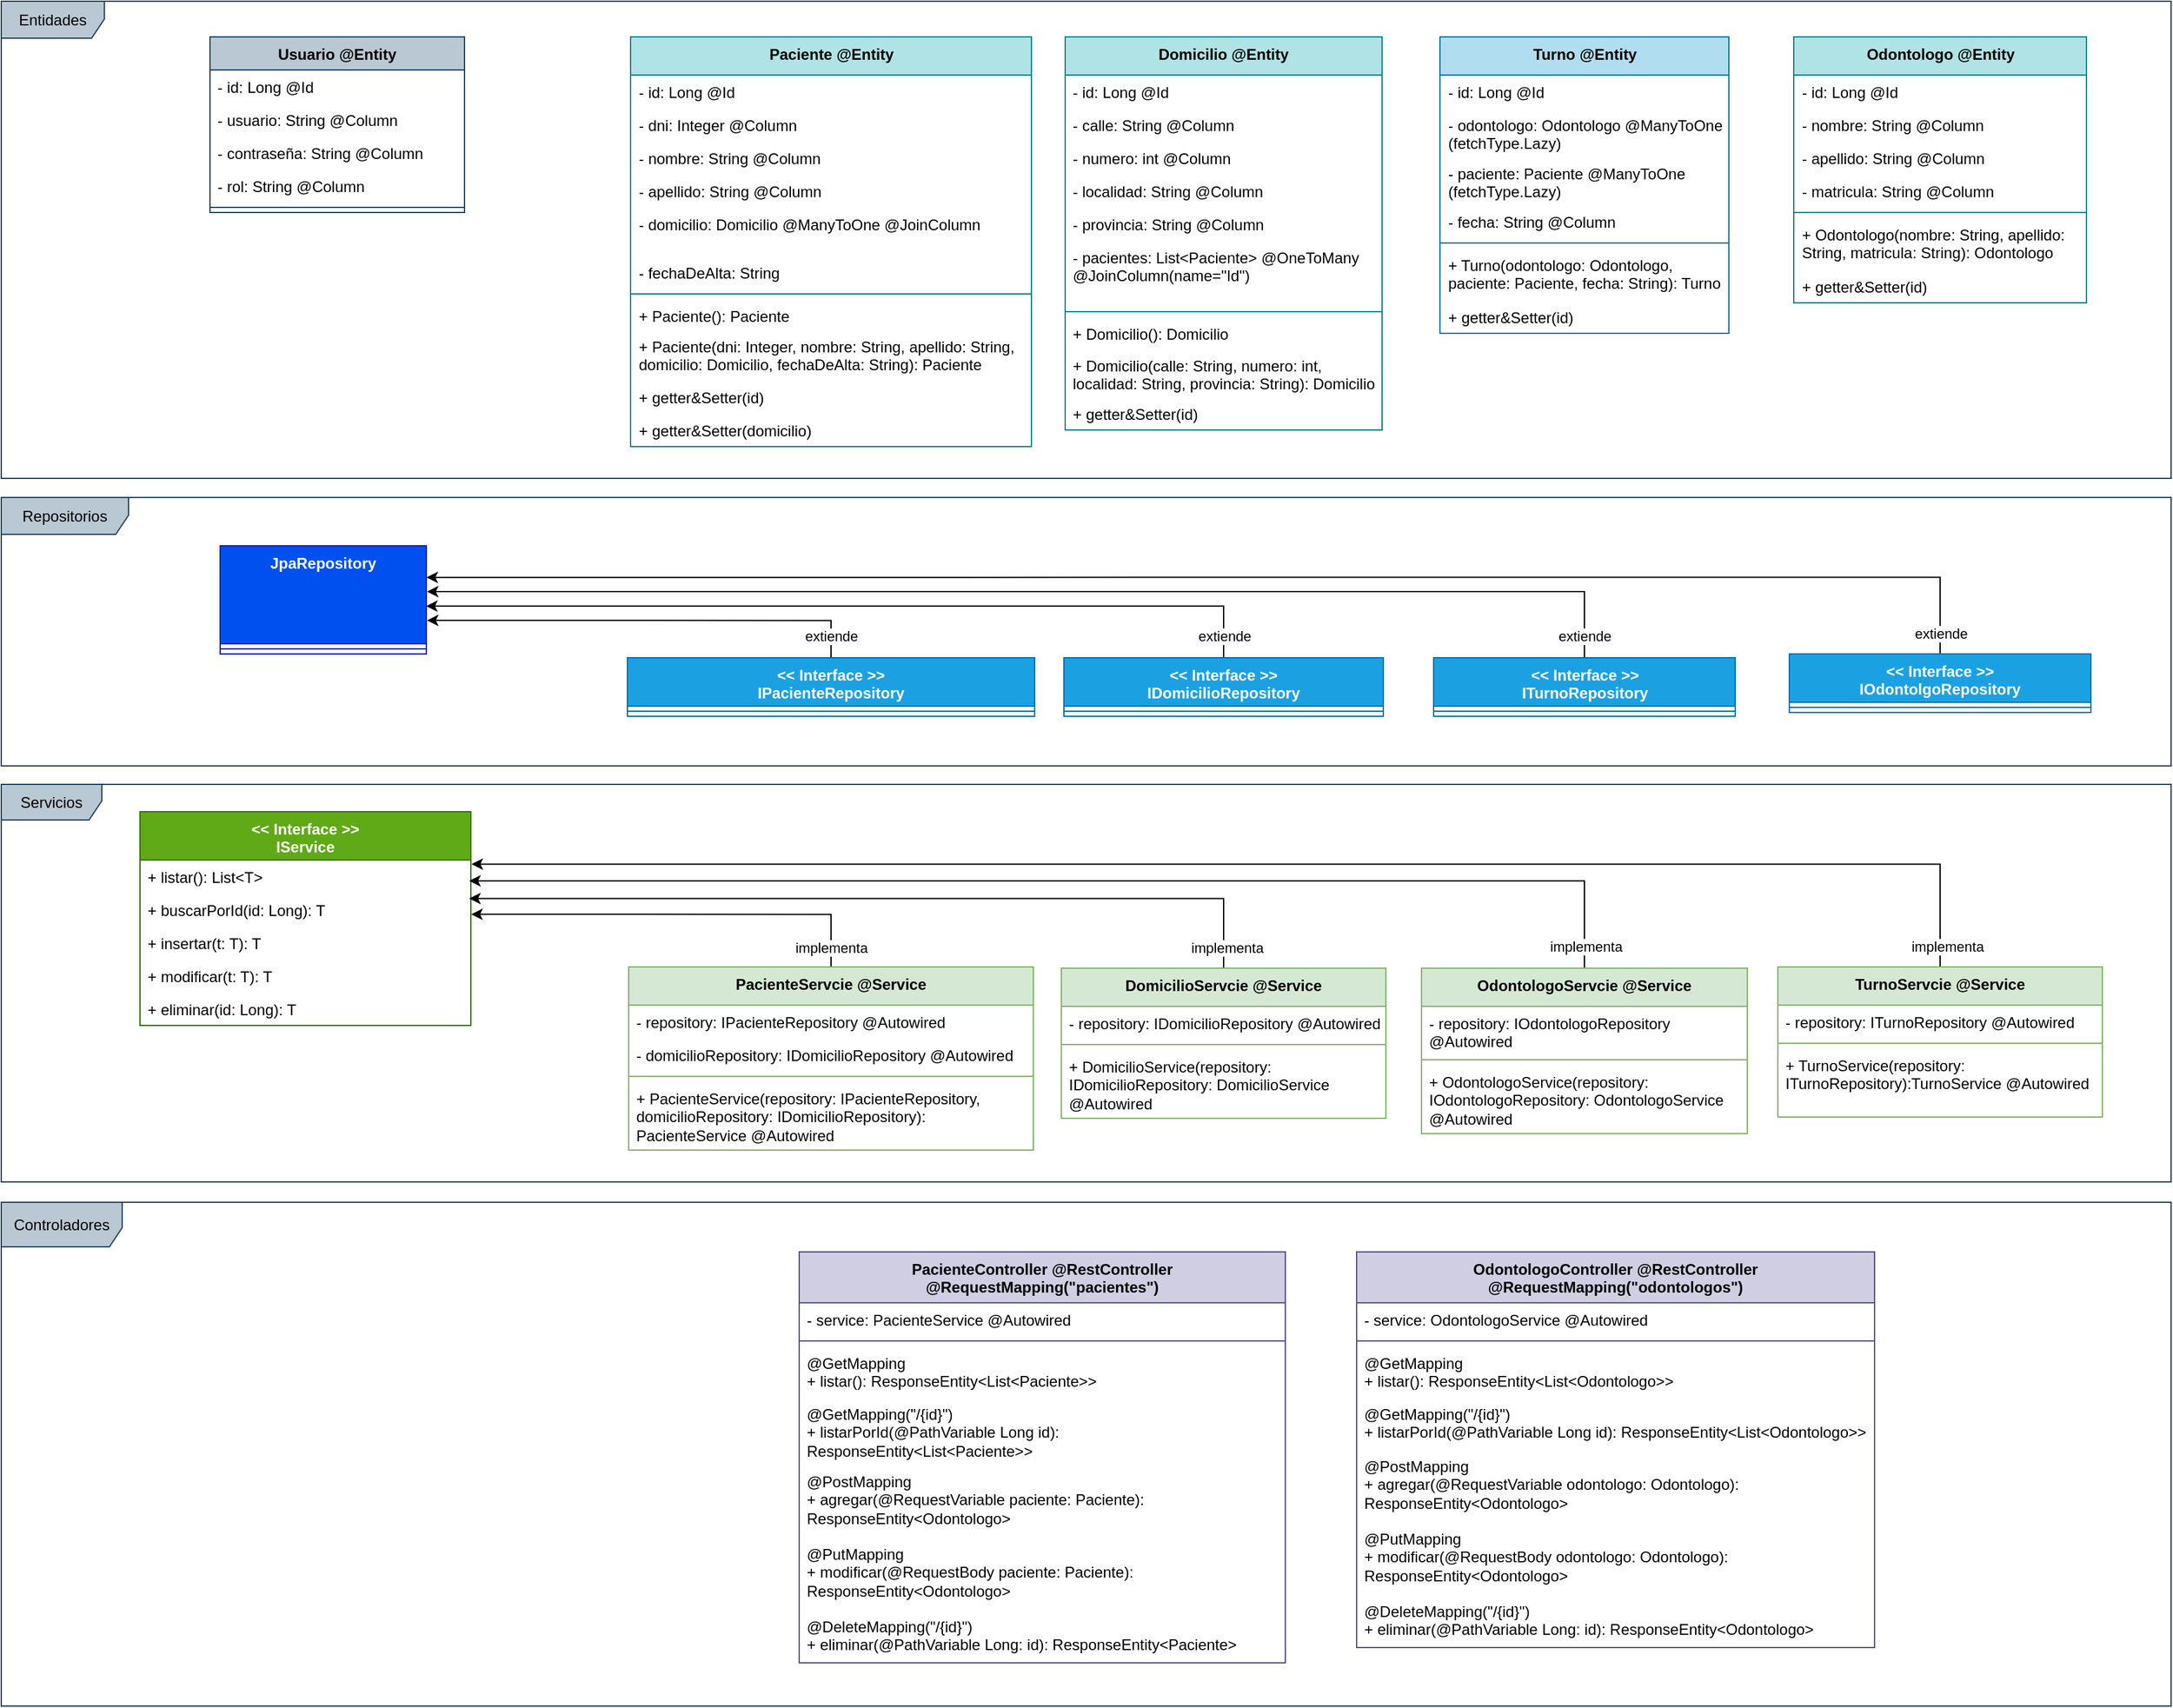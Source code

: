 <mxfile version="21.3.7" type="device">
  <diagram name="Página-1" id="bDcTYF9Y5ZELjaCLBgVf">
    <mxGraphModel dx="2278" dy="1410" grid="0" gridSize="10" guides="1" tooltips="1" connect="1" arrows="1" fold="1" page="0" pageScale="1" pageWidth="827" pageHeight="1169" background="none" math="0" shadow="0">
      <root>
        <mxCell id="0" />
        <mxCell id="1" parent="0" />
        <mxCell id="LYaz_Usm5RcHEhtAtL6u-6" value="&lt;b style=&quot;border-color: var(--border-color);&quot;&gt;Paciente @Entity&lt;/b&gt;" style="swimlane;fontStyle=1;align=center;verticalAlign=top;childLayout=stackLayout;horizontal=1;startSize=30;horizontalStack=0;resizeParent=1;resizeParentMax=0;resizeLast=0;collapsible=1;marginBottom=0;whiteSpace=wrap;html=1;fillColor=#b0e3e6;strokeColor=#0e8088;" parent="1" vertex="1">
          <mxGeometry x="663.5" y="381" width="315" height="322" as="geometry" />
        </mxCell>
        <mxCell id="S2hSlvMBgsqk8r7ugkta-2" value="- id: Long @Id" style="text;strokeColor=none;fillColor=none;align=left;verticalAlign=top;spacingLeft=4;spacingRight=4;overflow=hidden;rotatable=0;points=[[0,0.5],[1,0.5]];portConstraint=eastwest;whiteSpace=wrap;html=1;" parent="LYaz_Usm5RcHEhtAtL6u-6" vertex="1">
          <mxGeometry y="30" width="315" height="26" as="geometry" />
        </mxCell>
        <mxCell id="LYaz_Usm5RcHEhtAtL6u-75" value="- dni: Integer @Column" style="text;strokeColor=none;fillColor=none;align=left;verticalAlign=top;spacingLeft=4;spacingRight=4;overflow=hidden;rotatable=0;points=[[0,0.5],[1,0.5]];portConstraint=eastwest;whiteSpace=wrap;html=1;" parent="LYaz_Usm5RcHEhtAtL6u-6" vertex="1">
          <mxGeometry y="56" width="315" height="26" as="geometry" />
        </mxCell>
        <mxCell id="LYaz_Usm5RcHEhtAtL6u-74" value="- nombre: String @Column" style="text;strokeColor=none;fillColor=none;align=left;verticalAlign=top;spacingLeft=4;spacingRight=4;overflow=hidden;rotatable=0;points=[[0,0.5],[1,0.5]];portConstraint=eastwest;whiteSpace=wrap;html=1;" parent="LYaz_Usm5RcHEhtAtL6u-6" vertex="1">
          <mxGeometry y="82" width="315" height="26" as="geometry" />
        </mxCell>
        <mxCell id="TBIEZvlCSY4EoV0GeoHT-21" value="- apellido: String @Column" style="text;strokeColor=none;fillColor=none;align=left;verticalAlign=top;spacingLeft=4;spacingRight=4;overflow=hidden;rotatable=0;points=[[0,0.5],[1,0.5]];portConstraint=eastwest;whiteSpace=wrap;html=1;" vertex="1" parent="LYaz_Usm5RcHEhtAtL6u-6">
          <mxGeometry y="108" width="315" height="26" as="geometry" />
        </mxCell>
        <mxCell id="LYaz_Usm5RcHEhtAtL6u-76" value="- domicilio: Domicilio @ManyToOne @JoinColumn" style="text;strokeColor=none;fillColor=none;align=left;verticalAlign=top;spacingLeft=4;spacingRight=4;overflow=hidden;rotatable=0;points=[[0,0.5],[1,0.5]];portConstraint=eastwest;whiteSpace=wrap;html=1;" parent="LYaz_Usm5RcHEhtAtL6u-6" vertex="1">
          <mxGeometry y="134" width="315" height="38" as="geometry" />
        </mxCell>
        <mxCell id="gfq5tOouVtAQ2ZMTBXaU-70" value="- fechaDeAlta: String" style="text;strokeColor=none;fillColor=none;align=left;verticalAlign=top;spacingLeft=4;spacingRight=4;overflow=hidden;rotatable=0;points=[[0,0.5],[1,0.5]];portConstraint=eastwest;whiteSpace=wrap;html=1;" parent="LYaz_Usm5RcHEhtAtL6u-6" vertex="1">
          <mxGeometry y="172" width="315" height="26" as="geometry" />
        </mxCell>
        <mxCell id="LYaz_Usm5RcHEhtAtL6u-8" value="" style="line;strokeWidth=1;fillColor=none;align=left;verticalAlign=middle;spacingTop=-1;spacingLeft=3;spacingRight=3;rotatable=0;labelPosition=right;points=[];portConstraint=eastwest;strokeColor=inherit;" parent="LYaz_Usm5RcHEhtAtL6u-6" vertex="1">
          <mxGeometry y="198" width="315" height="8" as="geometry" />
        </mxCell>
        <mxCell id="TBIEZvlCSY4EoV0GeoHT-23" value="+ Paciente(): Paciente" style="text;strokeColor=none;fillColor=none;align=left;verticalAlign=top;spacingLeft=4;spacingRight=4;overflow=hidden;rotatable=0;points=[[0,0.5],[1,0.5]];portConstraint=eastwest;whiteSpace=wrap;html=1;" vertex="1" parent="LYaz_Usm5RcHEhtAtL6u-6">
          <mxGeometry y="206" width="315" height="24" as="geometry" />
        </mxCell>
        <mxCell id="TBIEZvlCSY4EoV0GeoHT-22" value="+ Paciente(dni: Integer, nombre: String, apellido: String, domicilio: Domicilio, fechaDeAlta: String): Paciente" style="text;strokeColor=none;fillColor=none;align=left;verticalAlign=top;spacingLeft=4;spacingRight=4;overflow=hidden;rotatable=0;points=[[0,0.5],[1,0.5]];portConstraint=eastwest;whiteSpace=wrap;html=1;" vertex="1" parent="LYaz_Usm5RcHEhtAtL6u-6">
          <mxGeometry y="230" width="315" height="40" as="geometry" />
        </mxCell>
        <mxCell id="TBIEZvlCSY4EoV0GeoHT-24" value="+ getter&amp;amp;Setter(id)" style="text;strokeColor=none;fillColor=none;align=left;verticalAlign=top;spacingLeft=4;spacingRight=4;overflow=hidden;rotatable=0;points=[[0,0.5],[1,0.5]];portConstraint=eastwest;whiteSpace=wrap;html=1;" vertex="1" parent="LYaz_Usm5RcHEhtAtL6u-6">
          <mxGeometry y="270" width="315" height="26" as="geometry" />
        </mxCell>
        <mxCell id="TBIEZvlCSY4EoV0GeoHT-25" value="+ getter&amp;amp;Setter(domicilio)" style="text;strokeColor=none;fillColor=none;align=left;verticalAlign=top;spacingLeft=4;spacingRight=4;overflow=hidden;rotatable=0;points=[[0,0.5],[1,0.5]];portConstraint=eastwest;whiteSpace=wrap;html=1;" vertex="1" parent="LYaz_Usm5RcHEhtAtL6u-6">
          <mxGeometry y="296" width="315" height="26" as="geometry" />
        </mxCell>
        <mxCell id="hGI423oOinCAs15rvYJL-36" value="&lt;b style=&quot;border-color: var(--border-color);&quot;&gt;Odontologo @Entity&lt;/b&gt;" style="swimlane;fontStyle=1;align=center;verticalAlign=top;childLayout=stackLayout;horizontal=1;startSize=30;horizontalStack=0;resizeParent=1;resizeParentMax=0;resizeLast=0;collapsible=1;marginBottom=0;whiteSpace=wrap;html=1;fillColor=#b0e3e6;strokeColor=#0e8088;" parent="1" vertex="1">
          <mxGeometry x="1577.5" y="381" width="230" height="209" as="geometry" />
        </mxCell>
        <mxCell id="TBIEZvlCSY4EoV0GeoHT-14" value="- id: Long @Id" style="text;strokeColor=none;fillColor=none;align=left;verticalAlign=top;spacingLeft=4;spacingRight=4;overflow=hidden;rotatable=0;points=[[0,0.5],[1,0.5]];portConstraint=eastwest;whiteSpace=wrap;html=1;" vertex="1" parent="hGI423oOinCAs15rvYJL-36">
          <mxGeometry y="30" width="230" height="26" as="geometry" />
        </mxCell>
        <mxCell id="hGI423oOinCAs15rvYJL-40" value="- nombre: String @Column" style="text;strokeColor=none;fillColor=none;align=left;verticalAlign=top;spacingLeft=4;spacingRight=4;overflow=hidden;rotatable=0;points=[[0,0.5],[1,0.5]];portConstraint=eastwest;whiteSpace=wrap;html=1;" parent="hGI423oOinCAs15rvYJL-36" vertex="1">
          <mxGeometry y="56" width="230" height="26" as="geometry" />
        </mxCell>
        <mxCell id="TBIEZvlCSY4EoV0GeoHT-17" value="- apellido: String @Column" style="text;strokeColor=none;fillColor=none;align=left;verticalAlign=top;spacingLeft=4;spacingRight=4;overflow=hidden;rotatable=0;points=[[0,0.5],[1,0.5]];portConstraint=eastwest;whiteSpace=wrap;html=1;" vertex="1" parent="hGI423oOinCAs15rvYJL-36">
          <mxGeometry y="82" width="230" height="26" as="geometry" />
        </mxCell>
        <mxCell id="TBIEZvlCSY4EoV0GeoHT-18" value="- matricula: String @Column" style="text;strokeColor=none;fillColor=none;align=left;verticalAlign=top;spacingLeft=4;spacingRight=4;overflow=hidden;rotatable=0;points=[[0,0.5],[1,0.5]];portConstraint=eastwest;whiteSpace=wrap;html=1;" vertex="1" parent="hGI423oOinCAs15rvYJL-36">
          <mxGeometry y="108" width="230" height="26" as="geometry" />
        </mxCell>
        <mxCell id="hGI423oOinCAs15rvYJL-38" value="" style="line;strokeWidth=1;fillColor=none;align=left;verticalAlign=middle;spacingTop=-1;spacingLeft=3;spacingRight=3;rotatable=0;labelPosition=right;points=[];portConstraint=eastwest;strokeColor=inherit;" parent="hGI423oOinCAs15rvYJL-36" vertex="1">
          <mxGeometry y="134" width="230" height="8" as="geometry" />
        </mxCell>
        <mxCell id="TBIEZvlCSY4EoV0GeoHT-19" value="+ Odontologo(nombre: String, apellido: String, matricula: String): Odontologo" style="text;strokeColor=none;fillColor=none;align=left;verticalAlign=top;spacingLeft=4;spacingRight=4;overflow=hidden;rotatable=0;points=[[0,0.5],[1,0.5]];portConstraint=eastwest;whiteSpace=wrap;html=1;" vertex="1" parent="hGI423oOinCAs15rvYJL-36">
          <mxGeometry y="142" width="230" height="41" as="geometry" />
        </mxCell>
        <mxCell id="TBIEZvlCSY4EoV0GeoHT-20" value="+ getter&amp;amp;Setter(id)" style="text;strokeColor=none;fillColor=none;align=left;verticalAlign=top;spacingLeft=4;spacingRight=4;overflow=hidden;rotatable=0;points=[[0,0.5],[1,0.5]];portConstraint=eastwest;whiteSpace=wrap;html=1;" vertex="1" parent="hGI423oOinCAs15rvYJL-36">
          <mxGeometry y="183" width="230" height="26" as="geometry" />
        </mxCell>
        <mxCell id="gfq5tOouVtAQ2ZMTBXaU-3" value="Usuario&amp;nbsp;@Entity" style="swimlane;fontStyle=1;align=center;verticalAlign=top;childLayout=stackLayout;horizontal=1;startSize=26;horizontalStack=0;resizeParent=1;resizeParentMax=0;resizeLast=0;collapsible=1;marginBottom=0;whiteSpace=wrap;html=1;fillColor=#bac8d3;strokeColor=#23445d;" parent="1" vertex="1">
          <mxGeometry x="333" y="381" width="200" height="138" as="geometry" />
        </mxCell>
        <mxCell id="TBIEZvlCSY4EoV0GeoHT-3" value="- id: Long&amp;nbsp;@Id" style="text;strokeColor=none;fillColor=none;align=left;verticalAlign=top;spacingLeft=4;spacingRight=4;overflow=hidden;rotatable=0;points=[[0,0.5],[1,0.5]];portConstraint=eastwest;whiteSpace=wrap;html=1;" vertex="1" parent="gfq5tOouVtAQ2ZMTBXaU-3">
          <mxGeometry y="26" width="200" height="26" as="geometry" />
        </mxCell>
        <mxCell id="3cIUDjVzxYk2F231SJAm-1" value="- usuario: String @Column" style="text;strokeColor=none;fillColor=none;align=left;verticalAlign=top;spacingLeft=4;spacingRight=4;overflow=hidden;rotatable=0;points=[[0,0.5],[1,0.5]];portConstraint=eastwest;whiteSpace=wrap;html=1;" parent="gfq5tOouVtAQ2ZMTBXaU-3" vertex="1">
          <mxGeometry y="52" width="200" height="26" as="geometry" />
        </mxCell>
        <mxCell id="3cIUDjVzxYk2F231SJAm-2" value="- contraseña: String @Column" style="text;strokeColor=none;fillColor=none;align=left;verticalAlign=top;spacingLeft=4;spacingRight=4;overflow=hidden;rotatable=0;points=[[0,0.5],[1,0.5]];portConstraint=eastwest;whiteSpace=wrap;html=1;" parent="gfq5tOouVtAQ2ZMTBXaU-3" vertex="1">
          <mxGeometry y="78" width="200" height="26" as="geometry" />
        </mxCell>
        <mxCell id="TBIEZvlCSY4EoV0GeoHT-1" value="- rol: String @Column" style="text;strokeColor=none;fillColor=none;align=left;verticalAlign=top;spacingLeft=4;spacingRight=4;overflow=hidden;rotatable=0;points=[[0,0.5],[1,0.5]];portConstraint=eastwest;whiteSpace=wrap;html=1;" vertex="1" parent="gfq5tOouVtAQ2ZMTBXaU-3">
          <mxGeometry y="104" width="200" height="26" as="geometry" />
        </mxCell>
        <mxCell id="gfq5tOouVtAQ2ZMTBXaU-8" value="" style="line;strokeWidth=1;fillColor=none;align=left;verticalAlign=middle;spacingTop=-1;spacingLeft=3;spacingRight=3;rotatable=0;labelPosition=right;points=[];portConstraint=eastwest;strokeColor=inherit;" parent="gfq5tOouVtAQ2ZMTBXaU-3" vertex="1">
          <mxGeometry y="130" width="200" height="8" as="geometry" />
        </mxCell>
        <mxCell id="gfq5tOouVtAQ2ZMTBXaU-13" value="&lt;b style=&quot;border-color: var(--border-color);&quot;&gt;&amp;lt;&amp;lt; Interface &amp;gt;&amp;gt;&lt;br&gt;IService&lt;/b&gt;" style="swimlane;fontStyle=1;align=center;verticalAlign=top;childLayout=stackLayout;horizontal=1;startSize=38;horizontalStack=0;resizeParent=1;resizeParentMax=0;resizeLast=0;collapsible=1;marginBottom=0;whiteSpace=wrap;html=1;fillColor=#60a917;strokeColor=#2D7600;fontColor=#ffffff;" parent="1" vertex="1">
          <mxGeometry x="278" y="990" width="260" height="168" as="geometry" />
        </mxCell>
        <mxCell id="XJ6Dx2hKnv2_YBLEz1QC-1" value="+ listar(): List&amp;lt;T&amp;gt;" style="text;strokeColor=none;fillColor=none;align=left;verticalAlign=top;spacingLeft=4;spacingRight=4;overflow=hidden;rotatable=0;points=[[0,0.5],[1,0.5]];portConstraint=eastwest;whiteSpace=wrap;html=1;" parent="gfq5tOouVtAQ2ZMTBXaU-13" vertex="1">
          <mxGeometry y="38" width="260" height="26" as="geometry" />
        </mxCell>
        <mxCell id="TBIEZvlCSY4EoV0GeoHT-33" value="+ buscarPorId(id: Long): T" style="text;strokeColor=none;fillColor=none;align=left;verticalAlign=top;spacingLeft=4;spacingRight=4;overflow=hidden;rotatable=0;points=[[0,0.5],[1,0.5]];portConstraint=eastwest;whiteSpace=wrap;html=1;" vertex="1" parent="gfq5tOouVtAQ2ZMTBXaU-13">
          <mxGeometry y="64" width="260" height="26" as="geometry" />
        </mxCell>
        <mxCell id="TBIEZvlCSY4EoV0GeoHT-34" value="+ insertar(t: T): T" style="text;strokeColor=none;fillColor=none;align=left;verticalAlign=top;spacingLeft=4;spacingRight=4;overflow=hidden;rotatable=0;points=[[0,0.5],[1,0.5]];portConstraint=eastwest;whiteSpace=wrap;html=1;" vertex="1" parent="gfq5tOouVtAQ2ZMTBXaU-13">
          <mxGeometry y="90" width="260" height="26" as="geometry" />
        </mxCell>
        <mxCell id="TBIEZvlCSY4EoV0GeoHT-35" value="+ modificar(t: T): T" style="text;strokeColor=none;fillColor=none;align=left;verticalAlign=top;spacingLeft=4;spacingRight=4;overflow=hidden;rotatable=0;points=[[0,0.5],[1,0.5]];portConstraint=eastwest;whiteSpace=wrap;html=1;" vertex="1" parent="gfq5tOouVtAQ2ZMTBXaU-13">
          <mxGeometry y="116" width="260" height="26" as="geometry" />
        </mxCell>
        <mxCell id="TBIEZvlCSY4EoV0GeoHT-36" value="+ eliminar(id: Long): T" style="text;strokeColor=none;fillColor=none;align=left;verticalAlign=top;spacingLeft=4;spacingRight=4;overflow=hidden;rotatable=0;points=[[0,0.5],[1,0.5]];portConstraint=eastwest;whiteSpace=wrap;html=1;" vertex="1" parent="gfq5tOouVtAQ2ZMTBXaU-13">
          <mxGeometry y="142" width="260" height="26" as="geometry" />
        </mxCell>
        <mxCell id="TBIEZvlCSY4EoV0GeoHT-39" style="edgeStyle=orthogonalEdgeStyle;rounded=0;orthogonalLoop=1;jettySize=auto;html=1;exitX=0.5;exitY=0;exitDx=0;exitDy=0;entryX=0.995;entryY=0.162;entryDx=0;entryDy=0;entryPerimeter=0;" edge="1" parent="1" source="gfq5tOouVtAQ2ZMTBXaU-22" target="TBIEZvlCSY4EoV0GeoHT-33">
          <mxGeometry relative="1" as="geometry" />
        </mxCell>
        <mxCell id="TBIEZvlCSY4EoV0GeoHT-108" value="implementa" style="edgeLabel;html=1;align=center;verticalAlign=middle;resizable=0;points=[];" vertex="1" connectable="0" parent="TBIEZvlCSY4EoV0GeoHT-39">
          <mxGeometry x="-0.944" relative="1" as="geometry">
            <mxPoint x="2" y="2" as="offset" />
          </mxGeometry>
        </mxCell>
        <mxCell id="gfq5tOouVtAQ2ZMTBXaU-22" value="&lt;b style=&quot;border-color: var(--border-color);&quot;&gt;DomicilioServcie @Service&lt;/b&gt;" style="swimlane;fontStyle=1;align=center;verticalAlign=top;childLayout=stackLayout;horizontal=1;startSize=30;horizontalStack=0;resizeParent=1;resizeParentMax=0;resizeLast=0;collapsible=1;marginBottom=0;whiteSpace=wrap;html=1;fillColor=#d5e8d4;strokeColor=#82b366;" parent="1" vertex="1">
          <mxGeometry x="1002" y="1113" width="255" height="118" as="geometry" />
        </mxCell>
        <mxCell id="TBIEZvlCSY4EoV0GeoHT-40" value="- repository: IDomicilioRepository @Autowired" style="text;strokeColor=none;fillColor=none;align=left;verticalAlign=top;spacingLeft=4;spacingRight=4;overflow=hidden;rotatable=0;points=[[0,0.5],[1,0.5]];portConstraint=eastwest;whiteSpace=wrap;html=1;" vertex="1" parent="gfq5tOouVtAQ2ZMTBXaU-22">
          <mxGeometry y="30" width="255" height="26" as="geometry" />
        </mxCell>
        <mxCell id="gfq5tOouVtAQ2ZMTBXaU-23" value="" style="line;strokeWidth=1;fillColor=none;align=left;verticalAlign=middle;spacingTop=-1;spacingLeft=3;spacingRight=3;rotatable=0;labelPosition=right;points=[];portConstraint=eastwest;strokeColor=inherit;" parent="gfq5tOouVtAQ2ZMTBXaU-22" vertex="1">
          <mxGeometry y="56" width="255" height="8" as="geometry" />
        </mxCell>
        <mxCell id="TBIEZvlCSY4EoV0GeoHT-42" value="+ DomicilioService(repository: IDomicilioRepository: DomicilioService @Autowired" style="text;strokeColor=none;fillColor=none;align=left;verticalAlign=top;spacingLeft=4;spacingRight=4;overflow=hidden;rotatable=0;points=[[0,0.5],[1,0.5]];portConstraint=eastwest;whiteSpace=wrap;html=1;" vertex="1" parent="gfq5tOouVtAQ2ZMTBXaU-22">
          <mxGeometry y="64" width="255" height="54" as="geometry" />
        </mxCell>
        <mxCell id="gfq5tOouVtAQ2ZMTBXaU-57" value="&lt;b style=&quot;border-color: var(--border-color);&quot;&gt;Turno @Entity&lt;/b&gt;" style="swimlane;fontStyle=1;align=center;verticalAlign=top;childLayout=stackLayout;horizontal=1;startSize=30;horizontalStack=0;resizeParent=1;resizeParentMax=0;resizeLast=0;collapsible=1;marginBottom=0;whiteSpace=wrap;html=1;fillColor=#b1ddf0;strokeColor=#10739e;" parent="1" vertex="1">
          <mxGeometry x="1299.5" y="381" width="227" height="233" as="geometry" />
        </mxCell>
        <mxCell id="S2hSlvMBgsqk8r7ugkta-3" value="- id: Long @Id" style="text;strokeColor=none;fillColor=none;align=left;verticalAlign=top;spacingLeft=4;spacingRight=4;overflow=hidden;rotatable=0;points=[[0,0.5],[1,0.5]];portConstraint=eastwest;whiteSpace=wrap;html=1;" parent="gfq5tOouVtAQ2ZMTBXaU-57" vertex="1">
          <mxGeometry y="30" width="227" height="26" as="geometry" />
        </mxCell>
        <mxCell id="gfq5tOouVtAQ2ZMTBXaU-58" value="- odontologo: Odontologo @ManyToOne (fetchType.Lazy)" style="text;strokeColor=none;fillColor=none;align=left;verticalAlign=top;spacingLeft=4;spacingRight=4;overflow=hidden;rotatable=0;points=[[0,0.5],[1,0.5]];portConstraint=eastwest;whiteSpace=wrap;html=1;" parent="gfq5tOouVtAQ2ZMTBXaU-57" vertex="1">
          <mxGeometry y="56" width="227" height="38" as="geometry" />
        </mxCell>
        <mxCell id="TBIEZvlCSY4EoV0GeoHT-27" value="- paciente: Paciente @ManyToOne (fetchType.Lazy)" style="text;strokeColor=none;fillColor=none;align=left;verticalAlign=top;spacingLeft=4;spacingRight=4;overflow=hidden;rotatable=0;points=[[0,0.5],[1,0.5]];portConstraint=eastwest;whiteSpace=wrap;html=1;" vertex="1" parent="gfq5tOouVtAQ2ZMTBXaU-57">
          <mxGeometry y="94" width="227" height="38" as="geometry" />
        </mxCell>
        <mxCell id="gfq5tOouVtAQ2ZMTBXaU-60" value="- fecha: String @Column" style="text;strokeColor=none;fillColor=none;align=left;verticalAlign=top;spacingLeft=4;spacingRight=4;overflow=hidden;rotatable=0;points=[[0,0.5],[1,0.5]];portConstraint=eastwest;whiteSpace=wrap;html=1;" parent="gfq5tOouVtAQ2ZMTBXaU-57" vertex="1">
          <mxGeometry y="132" width="227" height="26" as="geometry" />
        </mxCell>
        <mxCell id="gfq5tOouVtAQ2ZMTBXaU-62" value="" style="line;strokeWidth=1;fillColor=none;align=left;verticalAlign=middle;spacingTop=-1;spacingLeft=3;spacingRight=3;rotatable=0;labelPosition=right;points=[];portConstraint=eastwest;strokeColor=inherit;" parent="gfq5tOouVtAQ2ZMTBXaU-57" vertex="1">
          <mxGeometry y="158" width="227" height="8" as="geometry" />
        </mxCell>
        <mxCell id="TBIEZvlCSY4EoV0GeoHT-29" value="+ Turno(odontologo: Odontologo, paciente: Paciente, fecha: String): Turno" style="text;strokeColor=none;fillColor=none;align=left;verticalAlign=top;spacingLeft=4;spacingRight=4;overflow=hidden;rotatable=0;points=[[0,0.5],[1,0.5]];portConstraint=eastwest;whiteSpace=wrap;html=1;" vertex="1" parent="gfq5tOouVtAQ2ZMTBXaU-57">
          <mxGeometry y="166" width="227" height="41" as="geometry" />
        </mxCell>
        <mxCell id="TBIEZvlCSY4EoV0GeoHT-28" value="+ getter&amp;amp;Setter(id)" style="text;strokeColor=none;fillColor=none;align=left;verticalAlign=top;spacingLeft=4;spacingRight=4;overflow=hidden;rotatable=0;points=[[0,0.5],[1,0.5]];portConstraint=eastwest;whiteSpace=wrap;html=1;" vertex="1" parent="gfq5tOouVtAQ2ZMTBXaU-57">
          <mxGeometry y="207" width="227" height="26" as="geometry" />
        </mxCell>
        <mxCell id="psHmuzJ9RNkA47NZadDs-5" value="&lt;b style=&quot;border-color: var(--border-color);&quot;&gt;Domicilio @Entity&lt;/b&gt;" style="swimlane;fontStyle=1;align=center;verticalAlign=top;childLayout=stackLayout;horizontal=1;startSize=30;horizontalStack=0;resizeParent=1;resizeParentMax=0;resizeLast=0;collapsible=1;marginBottom=0;whiteSpace=wrap;html=1;fillColor=#b0e3e6;strokeColor=#0e8088;" parent="1" vertex="1">
          <mxGeometry x="1005" y="381" width="249" height="309" as="geometry" />
        </mxCell>
        <mxCell id="psHmuzJ9RNkA47NZadDs-6" value="- id: Long @Id" style="text;strokeColor=none;fillColor=none;align=left;verticalAlign=top;spacingLeft=4;spacingRight=4;overflow=hidden;rotatable=0;points=[[0,0.5],[1,0.5]];portConstraint=eastwest;whiteSpace=wrap;html=1;" parent="psHmuzJ9RNkA47NZadDs-5" vertex="1">
          <mxGeometry y="30" width="249" height="26" as="geometry" />
        </mxCell>
        <mxCell id="psHmuzJ9RNkA47NZadDs-7" value="- calle: String @Column" style="text;strokeColor=none;fillColor=none;align=left;verticalAlign=top;spacingLeft=4;spacingRight=4;overflow=hidden;rotatable=0;points=[[0,0.5],[1,0.5]];portConstraint=eastwest;whiteSpace=wrap;html=1;" parent="psHmuzJ9RNkA47NZadDs-5" vertex="1">
          <mxGeometry y="56" width="249" height="26" as="geometry" />
        </mxCell>
        <mxCell id="psHmuzJ9RNkA47NZadDs-8" value="- numero: int @Column" style="text;strokeColor=none;fillColor=none;align=left;verticalAlign=top;spacingLeft=4;spacingRight=4;overflow=hidden;rotatable=0;points=[[0,0.5],[1,0.5]];portConstraint=eastwest;whiteSpace=wrap;html=1;" parent="psHmuzJ9RNkA47NZadDs-5" vertex="1">
          <mxGeometry y="82" width="249" height="26" as="geometry" />
        </mxCell>
        <mxCell id="psHmuzJ9RNkA47NZadDs-9" value="- localidad: String @Column" style="text;strokeColor=none;fillColor=none;align=left;verticalAlign=top;spacingLeft=4;spacingRight=4;overflow=hidden;rotatable=0;points=[[0,0.5],[1,0.5]];portConstraint=eastwest;whiteSpace=wrap;html=1;" parent="psHmuzJ9RNkA47NZadDs-5" vertex="1">
          <mxGeometry y="108" width="249" height="26" as="geometry" />
        </mxCell>
        <mxCell id="psHmuzJ9RNkA47NZadDs-10" value="- provincia: String @Column" style="text;strokeColor=none;fillColor=none;align=left;verticalAlign=top;spacingLeft=4;spacingRight=4;overflow=hidden;rotatable=0;points=[[0,0.5],[1,0.5]];portConstraint=eastwest;whiteSpace=wrap;html=1;" parent="psHmuzJ9RNkA47NZadDs-5" vertex="1">
          <mxGeometry y="134" width="249" height="26" as="geometry" />
        </mxCell>
        <mxCell id="TBIEZvlCSY4EoV0GeoHT-10" value="- pacientes: List&amp;lt;Paciente&amp;gt; @OneToMany @JoinColumn(name=&quot;Id&quot;)" style="text;strokeColor=none;fillColor=none;align=left;verticalAlign=top;spacingLeft=4;spacingRight=4;overflow=hidden;rotatable=0;points=[[0,0.5],[1,0.5]];portConstraint=eastwest;whiteSpace=wrap;html=1;" vertex="1" parent="psHmuzJ9RNkA47NZadDs-5">
          <mxGeometry y="160" width="249" height="52" as="geometry" />
        </mxCell>
        <mxCell id="psHmuzJ9RNkA47NZadDs-11" value="" style="line;strokeWidth=1;fillColor=none;align=left;verticalAlign=middle;spacingTop=-1;spacingLeft=3;spacingRight=3;rotatable=0;labelPosition=right;points=[];portConstraint=eastwest;strokeColor=inherit;" parent="psHmuzJ9RNkA47NZadDs-5" vertex="1">
          <mxGeometry y="212" width="249" height="8" as="geometry" />
        </mxCell>
        <mxCell id="TBIEZvlCSY4EoV0GeoHT-11" value="+ Domicilio(): Domicilio" style="text;strokeColor=none;fillColor=none;align=left;verticalAlign=top;spacingLeft=4;spacingRight=4;overflow=hidden;rotatable=0;points=[[0,0.5],[1,0.5]];portConstraint=eastwest;whiteSpace=wrap;html=1;" vertex="1" parent="psHmuzJ9RNkA47NZadDs-5">
          <mxGeometry y="220" width="249" height="25" as="geometry" />
        </mxCell>
        <mxCell id="TBIEZvlCSY4EoV0GeoHT-12" value="+ Domicilio(calle: String, numero: int, localidad: String, provincia: String): Domicilio" style="text;strokeColor=none;fillColor=none;align=left;verticalAlign=top;spacingLeft=4;spacingRight=4;overflow=hidden;rotatable=0;points=[[0,0.5],[1,0.5]];portConstraint=eastwest;whiteSpace=wrap;html=1;" vertex="1" parent="psHmuzJ9RNkA47NZadDs-5">
          <mxGeometry y="245" width="249" height="38" as="geometry" />
        </mxCell>
        <mxCell id="TBIEZvlCSY4EoV0GeoHT-13" value="+ getter&amp;amp;Setter(id)" style="text;strokeColor=none;fillColor=none;align=left;verticalAlign=top;spacingLeft=4;spacingRight=4;overflow=hidden;rotatable=0;points=[[0,0.5],[1,0.5]];portConstraint=eastwest;whiteSpace=wrap;html=1;" vertex="1" parent="psHmuzJ9RNkA47NZadDs-5">
          <mxGeometry y="283" width="249" height="26" as="geometry" />
        </mxCell>
        <mxCell id="TBIEZvlCSY4EoV0GeoHT-48" style="edgeStyle=orthogonalEdgeStyle;rounded=0;orthogonalLoop=1;jettySize=auto;html=1;exitX=0.5;exitY=0;exitDx=0;exitDy=0;entryX=1.001;entryY=0.641;entryDx=0;entryDy=0;entryPerimeter=0;" edge="1" parent="1" source="TBIEZvlCSY4EoV0GeoHT-43" target="TBIEZvlCSY4EoV0GeoHT-33">
          <mxGeometry relative="1" as="geometry" />
        </mxCell>
        <mxCell id="TBIEZvlCSY4EoV0GeoHT-107" value="implementa" style="edgeLabel;html=1;align=center;verticalAlign=middle;resizable=0;points=[];" vertex="1" connectable="0" parent="TBIEZvlCSY4EoV0GeoHT-48">
          <mxGeometry x="-0.916" relative="1" as="geometry">
            <mxPoint y="-2" as="offset" />
          </mxGeometry>
        </mxCell>
        <mxCell id="TBIEZvlCSY4EoV0GeoHT-43" value="&lt;b style=&quot;border-color: var(--border-color);&quot;&gt;PacienteServcie @Service&lt;/b&gt;" style="swimlane;fontStyle=1;align=center;verticalAlign=top;childLayout=stackLayout;horizontal=1;startSize=30;horizontalStack=0;resizeParent=1;resizeParentMax=0;resizeLast=0;collapsible=1;marginBottom=0;whiteSpace=wrap;html=1;fillColor=#d5e8d4;strokeColor=#82b366;" vertex="1" parent="1">
          <mxGeometry x="662" y="1112" width="318" height="144" as="geometry" />
        </mxCell>
        <mxCell id="TBIEZvlCSY4EoV0GeoHT-44" value="- repository: IPacienteRepository @Autowired" style="text;strokeColor=none;fillColor=none;align=left;verticalAlign=top;spacingLeft=4;spacingRight=4;overflow=hidden;rotatable=0;points=[[0,0.5],[1,0.5]];portConstraint=eastwest;whiteSpace=wrap;html=1;" vertex="1" parent="TBIEZvlCSY4EoV0GeoHT-43">
          <mxGeometry y="30" width="318" height="26" as="geometry" />
        </mxCell>
        <mxCell id="TBIEZvlCSY4EoV0GeoHT-45" value="- domicilioRepository: IDomicilioRepository @Autowired" style="text;strokeColor=none;fillColor=none;align=left;verticalAlign=top;spacingLeft=4;spacingRight=4;overflow=hidden;rotatable=0;points=[[0,0.5],[1,0.5]];portConstraint=eastwest;whiteSpace=wrap;html=1;" vertex="1" parent="TBIEZvlCSY4EoV0GeoHT-43">
          <mxGeometry y="56" width="318" height="26" as="geometry" />
        </mxCell>
        <mxCell id="TBIEZvlCSY4EoV0GeoHT-46" value="" style="line;strokeWidth=1;fillColor=none;align=left;verticalAlign=middle;spacingTop=-1;spacingLeft=3;spacingRight=3;rotatable=0;labelPosition=right;points=[];portConstraint=eastwest;strokeColor=inherit;" vertex="1" parent="TBIEZvlCSY4EoV0GeoHT-43">
          <mxGeometry y="82" width="318" height="8" as="geometry" />
        </mxCell>
        <mxCell id="TBIEZvlCSY4EoV0GeoHT-47" value="+ PacienteService(repository: IPacienteRepository, domicilioRepository: IDomicilioRepository): PacienteService @Autowired" style="text;strokeColor=none;fillColor=none;align=left;verticalAlign=top;spacingLeft=4;spacingRight=4;overflow=hidden;rotatable=0;points=[[0,0.5],[1,0.5]];portConstraint=eastwest;whiteSpace=wrap;html=1;" vertex="1" parent="TBIEZvlCSY4EoV0GeoHT-43">
          <mxGeometry y="90" width="318" height="54" as="geometry" />
        </mxCell>
        <mxCell id="TBIEZvlCSY4EoV0GeoHT-54" style="edgeStyle=orthogonalEdgeStyle;rounded=0;orthogonalLoop=1;jettySize=auto;html=1;exitX=0.5;exitY=0;exitDx=0;exitDy=0;entryX=0.995;entryY=0.63;entryDx=0;entryDy=0;entryPerimeter=0;" edge="1" parent="1" source="TBIEZvlCSY4EoV0GeoHT-49" target="XJ6Dx2hKnv2_YBLEz1QC-1">
          <mxGeometry relative="1" as="geometry" />
        </mxCell>
        <mxCell id="TBIEZvlCSY4EoV0GeoHT-109" value="implementa" style="edgeLabel;html=1;align=center;verticalAlign=middle;resizable=0;points=[];" vertex="1" connectable="0" parent="TBIEZvlCSY4EoV0GeoHT-54">
          <mxGeometry x="-0.963" y="-1" relative="1" as="geometry">
            <mxPoint as="offset" />
          </mxGeometry>
        </mxCell>
        <mxCell id="TBIEZvlCSY4EoV0GeoHT-49" value="&lt;b style=&quot;border-color: var(--border-color);&quot;&gt;OdontologoServcie @Service&lt;/b&gt;" style="swimlane;fontStyle=1;align=center;verticalAlign=top;childLayout=stackLayout;horizontal=1;startSize=30;horizontalStack=0;resizeParent=1;resizeParentMax=0;resizeLast=0;collapsible=1;marginBottom=0;whiteSpace=wrap;html=1;fillColor=#d5e8d4;strokeColor=#82b366;" vertex="1" parent="1">
          <mxGeometry x="1285" y="1113" width="256" height="130" as="geometry" />
        </mxCell>
        <mxCell id="TBIEZvlCSY4EoV0GeoHT-50" value="- repository: IOdontologoRepository @Autowired" style="text;strokeColor=none;fillColor=none;align=left;verticalAlign=top;spacingLeft=4;spacingRight=4;overflow=hidden;rotatable=0;points=[[0,0.5],[1,0.5]];portConstraint=eastwest;whiteSpace=wrap;html=1;" vertex="1" parent="TBIEZvlCSY4EoV0GeoHT-49">
          <mxGeometry y="30" width="256" height="38" as="geometry" />
        </mxCell>
        <mxCell id="TBIEZvlCSY4EoV0GeoHT-52" value="" style="line;strokeWidth=1;fillColor=none;align=left;verticalAlign=middle;spacingTop=-1;spacingLeft=3;spacingRight=3;rotatable=0;labelPosition=right;points=[];portConstraint=eastwest;strokeColor=inherit;" vertex="1" parent="TBIEZvlCSY4EoV0GeoHT-49">
          <mxGeometry y="68" width="256" height="8" as="geometry" />
        </mxCell>
        <mxCell id="TBIEZvlCSY4EoV0GeoHT-53" value="+ OdontologoService(repository: IOdontologoRepository: OdontologoService @Autowired" style="text;strokeColor=none;fillColor=none;align=left;verticalAlign=top;spacingLeft=4;spacingRight=4;overflow=hidden;rotatable=0;points=[[0,0.5],[1,0.5]];portConstraint=eastwest;whiteSpace=wrap;html=1;" vertex="1" parent="TBIEZvlCSY4EoV0GeoHT-49">
          <mxGeometry y="76" width="256" height="54" as="geometry" />
        </mxCell>
        <mxCell id="TBIEZvlCSY4EoV0GeoHT-59" style="edgeStyle=orthogonalEdgeStyle;rounded=0;orthogonalLoop=1;jettySize=auto;html=1;exitX=0.5;exitY=0;exitDx=0;exitDy=0;entryX=1.002;entryY=0.123;entryDx=0;entryDy=0;entryPerimeter=0;" edge="1" parent="1" source="TBIEZvlCSY4EoV0GeoHT-55" target="XJ6Dx2hKnv2_YBLEz1QC-1">
          <mxGeometry relative="1" as="geometry" />
        </mxCell>
        <mxCell id="TBIEZvlCSY4EoV0GeoHT-110" value="implementa" style="edgeLabel;html=1;align=center;verticalAlign=middle;resizable=0;points=[];" vertex="1" connectable="0" parent="TBIEZvlCSY4EoV0GeoHT-59">
          <mxGeometry x="-0.977" relative="1" as="geometry">
            <mxPoint x="5" y="-2" as="offset" />
          </mxGeometry>
        </mxCell>
        <mxCell id="TBIEZvlCSY4EoV0GeoHT-55" value="&lt;b style=&quot;border-color: var(--border-color);&quot;&gt;TurnoServcie @Service&lt;/b&gt;" style="swimlane;fontStyle=1;align=center;verticalAlign=top;childLayout=stackLayout;horizontal=1;startSize=30;horizontalStack=0;resizeParent=1;resizeParentMax=0;resizeLast=0;collapsible=1;marginBottom=0;whiteSpace=wrap;html=1;fillColor=#d5e8d4;strokeColor=#82b366;" vertex="1" parent="1">
          <mxGeometry x="1565" y="1112" width="255" height="118" as="geometry" />
        </mxCell>
        <mxCell id="TBIEZvlCSY4EoV0GeoHT-56" value="- repository: ITurnoRepository @Autowired" style="text;strokeColor=none;fillColor=none;align=left;verticalAlign=top;spacingLeft=4;spacingRight=4;overflow=hidden;rotatable=0;points=[[0,0.5],[1,0.5]];portConstraint=eastwest;whiteSpace=wrap;html=1;" vertex="1" parent="TBIEZvlCSY4EoV0GeoHT-55">
          <mxGeometry y="30" width="255" height="26" as="geometry" />
        </mxCell>
        <mxCell id="TBIEZvlCSY4EoV0GeoHT-57" value="" style="line;strokeWidth=1;fillColor=none;align=left;verticalAlign=middle;spacingTop=-1;spacingLeft=3;spacingRight=3;rotatable=0;labelPosition=right;points=[];portConstraint=eastwest;strokeColor=inherit;" vertex="1" parent="TBIEZvlCSY4EoV0GeoHT-55">
          <mxGeometry y="56" width="255" height="8" as="geometry" />
        </mxCell>
        <mxCell id="TBIEZvlCSY4EoV0GeoHT-58" value="+ TurnoService(repository: ITurnoRepository):TurnoService @Autowired" style="text;strokeColor=none;fillColor=none;align=left;verticalAlign=top;spacingLeft=4;spacingRight=4;overflow=hidden;rotatable=0;points=[[0,0.5],[1,0.5]];portConstraint=eastwest;whiteSpace=wrap;html=1;" vertex="1" parent="TBIEZvlCSY4EoV0GeoHT-55">
          <mxGeometry y="64" width="255" height="54" as="geometry" />
        </mxCell>
        <mxCell id="TBIEZvlCSY4EoV0GeoHT-90" style="edgeStyle=orthogonalEdgeStyle;rounded=0;orthogonalLoop=1;jettySize=auto;html=1;entryX=1.003;entryY=0.69;entryDx=0;entryDy=0;exitX=0.5;exitY=0;exitDx=0;exitDy=0;entryPerimeter=0;" edge="1" parent="1" source="TBIEZvlCSY4EoV0GeoHT-72" target="TBIEZvlCSY4EoV0GeoHT-88">
          <mxGeometry relative="1" as="geometry" />
        </mxCell>
        <mxCell id="TBIEZvlCSY4EoV0GeoHT-100" value="extiende" style="edgeLabel;html=1;align=center;verticalAlign=middle;resizable=0;points=[];" vertex="1" connectable="0" parent="TBIEZvlCSY4EoV0GeoHT-90">
          <mxGeometry x="-0.903" relative="1" as="geometry">
            <mxPoint as="offset" />
          </mxGeometry>
        </mxCell>
        <mxCell id="TBIEZvlCSY4EoV0GeoHT-72" value="&lt;b style=&quot;border-color: var(--border-color);&quot;&gt;&amp;lt;&amp;lt; Interface &amp;gt;&amp;gt;&lt;br&gt;IPacienteRepository&lt;/b&gt;" style="swimlane;fontStyle=1;align=center;verticalAlign=top;childLayout=stackLayout;horizontal=1;startSize=38;horizontalStack=0;resizeParent=1;resizeParentMax=0;resizeLast=0;collapsible=1;marginBottom=0;whiteSpace=wrap;html=1;fillColor=#1ba1e2;strokeColor=#006EAF;fontColor=#ffffff;" vertex="1" parent="1">
          <mxGeometry x="661" y="869" width="320" height="46" as="geometry" />
        </mxCell>
        <mxCell id="TBIEZvlCSY4EoV0GeoHT-75" value="" style="line;strokeWidth=1;fillColor=none;align=left;verticalAlign=middle;spacingTop=-1;spacingLeft=3;spacingRight=3;rotatable=0;labelPosition=right;points=[];portConstraint=eastwest;strokeColor=inherit;" vertex="1" parent="TBIEZvlCSY4EoV0GeoHT-72">
          <mxGeometry y="38" width="320" height="8" as="geometry" />
        </mxCell>
        <mxCell id="TBIEZvlCSY4EoV0GeoHT-88" value="JpaRepository" style="swimlane;fontStyle=1;align=center;verticalAlign=top;childLayout=stackLayout;horizontal=1;startSize=77;horizontalStack=0;resizeParent=1;resizeParentMax=0;resizeLast=0;collapsible=1;marginBottom=0;whiteSpace=wrap;html=1;fillColor=#0050ef;strokeColor=#001DBC;fontColor=#ffffff;" vertex="1" parent="1">
          <mxGeometry x="341" y="781" width="162" height="85" as="geometry" />
        </mxCell>
        <mxCell id="TBIEZvlCSY4EoV0GeoHT-89" value="" style="line;strokeWidth=1;fillColor=none;align=left;verticalAlign=middle;spacingTop=-1;spacingLeft=3;spacingRight=3;rotatable=0;labelPosition=right;points=[];portConstraint=eastwest;strokeColor=inherit;" vertex="1" parent="TBIEZvlCSY4EoV0GeoHT-88">
          <mxGeometry y="77" width="162" height="8" as="geometry" />
        </mxCell>
        <mxCell id="TBIEZvlCSY4EoV0GeoHT-93" style="edgeStyle=orthogonalEdgeStyle;rounded=0;orthogonalLoop=1;jettySize=auto;html=1;exitX=0.5;exitY=0;exitDx=0;exitDy=0;entryX=0.999;entryY=0.558;entryDx=0;entryDy=0;entryPerimeter=0;" edge="1" parent="1" source="TBIEZvlCSY4EoV0GeoHT-91" target="TBIEZvlCSY4EoV0GeoHT-88">
          <mxGeometry relative="1" as="geometry" />
        </mxCell>
        <mxCell id="TBIEZvlCSY4EoV0GeoHT-102" value="extiende" style="edgeLabel;html=1;align=center;verticalAlign=middle;resizable=0;points=[];" vertex="1" connectable="0" parent="TBIEZvlCSY4EoV0GeoHT-93">
          <mxGeometry x="-0.951" relative="1" as="geometry">
            <mxPoint y="-1" as="offset" />
          </mxGeometry>
        </mxCell>
        <mxCell id="TBIEZvlCSY4EoV0GeoHT-91" value="&lt;b style=&quot;border-color: var(--border-color);&quot;&gt;&amp;lt;&amp;lt; Interface &amp;gt;&amp;gt;&lt;br&gt;IDomicilioRepository&lt;/b&gt;" style="swimlane;fontStyle=1;align=center;verticalAlign=top;childLayout=stackLayout;horizontal=1;startSize=38;horizontalStack=0;resizeParent=1;resizeParentMax=0;resizeLast=0;collapsible=1;marginBottom=0;whiteSpace=wrap;html=1;fillColor=#1ba1e2;strokeColor=#006EAF;fontColor=#ffffff;" vertex="1" parent="1">
          <mxGeometry x="1004" y="869" width="251" height="46" as="geometry" />
        </mxCell>
        <mxCell id="TBIEZvlCSY4EoV0GeoHT-92" value="" style="line;strokeWidth=1;fillColor=none;align=left;verticalAlign=middle;spacingTop=-1;spacingLeft=3;spacingRight=3;rotatable=0;labelPosition=right;points=[];portConstraint=eastwest;strokeColor=inherit;" vertex="1" parent="TBIEZvlCSY4EoV0GeoHT-91">
          <mxGeometry y="38" width="251" height="8" as="geometry" />
        </mxCell>
        <mxCell id="TBIEZvlCSY4EoV0GeoHT-96" style="edgeStyle=orthogonalEdgeStyle;rounded=0;orthogonalLoop=1;jettySize=auto;html=1;entryX=1.003;entryY=0.424;entryDx=0;entryDy=0;exitX=0.5;exitY=0;exitDx=0;exitDy=0;entryPerimeter=0;" edge="1" parent="1" source="TBIEZvlCSY4EoV0GeoHT-94" target="TBIEZvlCSY4EoV0GeoHT-88">
          <mxGeometry relative="1" as="geometry">
            <mxPoint x="496.091" y="786.318" as="targetPoint" />
          </mxGeometry>
        </mxCell>
        <mxCell id="TBIEZvlCSY4EoV0GeoHT-103" value="extiende" style="edgeLabel;html=1;align=center;verticalAlign=middle;resizable=0;points=[];" vertex="1" connectable="0" parent="TBIEZvlCSY4EoV0GeoHT-96">
          <mxGeometry x="-0.963" y="-1" relative="1" as="geometry">
            <mxPoint x="-1" y="1" as="offset" />
          </mxGeometry>
        </mxCell>
        <mxCell id="TBIEZvlCSY4EoV0GeoHT-94" value="&lt;b style=&quot;border-color: var(--border-color);&quot;&gt;&amp;lt;&amp;lt; Interface &amp;gt;&amp;gt;&lt;br&gt;ITurnoRepository&lt;/b&gt;" style="swimlane;fontStyle=1;align=center;verticalAlign=top;childLayout=stackLayout;horizontal=1;startSize=38;horizontalStack=0;resizeParent=1;resizeParentMax=0;resizeLast=0;collapsible=1;marginBottom=0;whiteSpace=wrap;html=1;fillColor=#1ba1e2;strokeColor=#006EAF;fontColor=#ffffff;" vertex="1" parent="1">
          <mxGeometry x="1294.5" y="869" width="237" height="46" as="geometry" />
        </mxCell>
        <mxCell id="TBIEZvlCSY4EoV0GeoHT-95" value="" style="line;strokeWidth=1;fillColor=none;align=left;verticalAlign=middle;spacingTop=-1;spacingLeft=3;spacingRight=3;rotatable=0;labelPosition=right;points=[];portConstraint=eastwest;strokeColor=inherit;" vertex="1" parent="TBIEZvlCSY4EoV0GeoHT-94">
          <mxGeometry y="38" width="237" height="8" as="geometry" />
        </mxCell>
        <mxCell id="TBIEZvlCSY4EoV0GeoHT-99" style="edgeStyle=orthogonalEdgeStyle;rounded=0;orthogonalLoop=1;jettySize=auto;html=1;entryX=1.001;entryY=0.292;entryDx=0;entryDy=0;exitX=0.5;exitY=0;exitDx=0;exitDy=0;entryPerimeter=0;" edge="1" parent="1" source="TBIEZvlCSY4EoV0GeoHT-97" target="TBIEZvlCSY4EoV0GeoHT-88">
          <mxGeometry relative="1" as="geometry" />
        </mxCell>
        <mxCell id="TBIEZvlCSY4EoV0GeoHT-104" value="extiende" style="edgeLabel;html=1;align=center;verticalAlign=middle;resizable=0;points=[];" vertex="1" connectable="0" parent="TBIEZvlCSY4EoV0GeoHT-99">
          <mxGeometry x="-0.962" relative="1" as="geometry">
            <mxPoint y="7" as="offset" />
          </mxGeometry>
        </mxCell>
        <mxCell id="TBIEZvlCSY4EoV0GeoHT-97" value="&lt;b style=&quot;border-color: var(--border-color);&quot;&gt;&amp;lt;&amp;lt; Interface &amp;gt;&amp;gt;&lt;br&gt;IOdontolgoRepository&lt;/b&gt;" style="swimlane;fontStyle=1;align=center;verticalAlign=top;childLayout=stackLayout;horizontal=1;startSize=38;horizontalStack=0;resizeParent=1;resizeParentMax=0;resizeLast=0;collapsible=1;marginBottom=0;whiteSpace=wrap;html=1;fillColor=#1ba1e2;strokeColor=#006EAF;fontColor=#ffffff;" vertex="1" parent="1">
          <mxGeometry x="1574" y="866" width="237" height="46" as="geometry" />
        </mxCell>
        <mxCell id="TBIEZvlCSY4EoV0GeoHT-98" value="" style="line;strokeWidth=1;fillColor=none;align=left;verticalAlign=middle;spacingTop=-1;spacingLeft=3;spacingRight=3;rotatable=0;labelPosition=right;points=[];portConstraint=eastwest;strokeColor=inherit;" vertex="1" parent="TBIEZvlCSY4EoV0GeoHT-97">
          <mxGeometry y="38" width="237" height="8" as="geometry" />
        </mxCell>
        <mxCell id="TBIEZvlCSY4EoV0GeoHT-116" value="&lt;b style=&quot;border-color: var(--border-color);&quot;&gt;OdontologoController @RestController @RequestMapping(&quot;odontologos&quot;)&lt;/b&gt;" style="swimlane;fontStyle=1;align=center;verticalAlign=top;childLayout=stackLayout;horizontal=1;startSize=40;horizontalStack=0;resizeParent=1;resizeParentMax=0;resizeLast=0;collapsible=1;marginBottom=0;whiteSpace=wrap;html=1;fillColor=#d0cee2;strokeColor=#56517e;" vertex="1" parent="1">
          <mxGeometry x="1234" y="1336" width="407" height="311" as="geometry" />
        </mxCell>
        <mxCell id="TBIEZvlCSY4EoV0GeoHT-117" value="- service: OdontologoService @Autowired" style="text;strokeColor=none;fillColor=none;align=left;verticalAlign=top;spacingLeft=4;spacingRight=4;overflow=hidden;rotatable=0;points=[[0,0.5],[1,0.5]];portConstraint=eastwest;whiteSpace=wrap;html=1;" vertex="1" parent="TBIEZvlCSY4EoV0GeoHT-116">
          <mxGeometry y="40" width="407" height="26" as="geometry" />
        </mxCell>
        <mxCell id="TBIEZvlCSY4EoV0GeoHT-119" value="" style="line;strokeWidth=1;fillColor=none;align=left;verticalAlign=middle;spacingTop=-1;spacingLeft=3;spacingRight=3;rotatable=0;labelPosition=right;points=[];portConstraint=eastwest;strokeColor=inherit;" vertex="1" parent="TBIEZvlCSY4EoV0GeoHT-116">
          <mxGeometry y="66" width="407" height="8" as="geometry" />
        </mxCell>
        <mxCell id="TBIEZvlCSY4EoV0GeoHT-120" value="@GetMapping&lt;br&gt;+ listar(): ResponseEntity&amp;lt;List&amp;lt;Odontologo&amp;gt;&amp;gt;&amp;nbsp;" style="text;strokeColor=none;fillColor=none;align=left;verticalAlign=top;spacingLeft=4;spacingRight=4;overflow=hidden;rotatable=0;points=[[0,0.5],[1,0.5]];portConstraint=eastwest;whiteSpace=wrap;html=1;" vertex="1" parent="TBIEZvlCSY4EoV0GeoHT-116">
          <mxGeometry y="74" width="407" height="40" as="geometry" />
        </mxCell>
        <mxCell id="TBIEZvlCSY4EoV0GeoHT-126" value="@GetMapping(&quot;/{id}&quot;)&lt;br&gt;+ listarPorId(@PathVariable Long id): ResponseEntity&amp;lt;List&amp;lt;Odontologo&amp;gt;&amp;gt;" style="text;strokeColor=none;fillColor=none;align=left;verticalAlign=top;spacingLeft=4;spacingRight=4;overflow=hidden;rotatable=0;points=[[0,0.5],[1,0.5]];portConstraint=eastwest;whiteSpace=wrap;html=1;" vertex="1" parent="TBIEZvlCSY4EoV0GeoHT-116">
          <mxGeometry y="114" width="407" height="41" as="geometry" />
        </mxCell>
        <mxCell id="TBIEZvlCSY4EoV0GeoHT-127" value="@PostMapping&lt;br&gt;+ agregar(@RequestVariable odontologo: Odontologo): ResponseEntity&amp;lt;Odontologo&amp;gt;" style="text;strokeColor=none;fillColor=none;align=left;verticalAlign=top;spacingLeft=4;spacingRight=4;overflow=hidden;rotatable=0;points=[[0,0.5],[1,0.5]];portConstraint=eastwest;whiteSpace=wrap;html=1;" vertex="1" parent="TBIEZvlCSY4EoV0GeoHT-116">
          <mxGeometry y="155" width="407" height="57" as="geometry" />
        </mxCell>
        <mxCell id="TBIEZvlCSY4EoV0GeoHT-128" value="@PutMapping&lt;br&gt;+ modificar(@RequestBody odontologo: Odontologo): ResponseEntity&amp;lt;Odontologo&amp;gt;" style="text;strokeColor=none;fillColor=none;align=left;verticalAlign=top;spacingLeft=4;spacingRight=4;overflow=hidden;rotatable=0;points=[[0,0.5],[1,0.5]];portConstraint=eastwest;whiteSpace=wrap;html=1;" vertex="1" parent="TBIEZvlCSY4EoV0GeoHT-116">
          <mxGeometry y="212" width="407" height="57" as="geometry" />
        </mxCell>
        <mxCell id="TBIEZvlCSY4EoV0GeoHT-129" value="@DeleteMapping(&quot;/{id}&quot;)&lt;br&gt;+ eliminar(@PathVariable Long: id): ResponseEntity&amp;lt;Odontologo&amp;gt;" style="text;strokeColor=none;fillColor=none;align=left;verticalAlign=top;spacingLeft=4;spacingRight=4;overflow=hidden;rotatable=0;points=[[0,0.5],[1,0.5]];portConstraint=eastwest;whiteSpace=wrap;html=1;" vertex="1" parent="TBIEZvlCSY4EoV0GeoHT-116">
          <mxGeometry y="269" width="407" height="42" as="geometry" />
        </mxCell>
        <mxCell id="TBIEZvlCSY4EoV0GeoHT-130" value="&lt;b style=&quot;border-color: var(--border-color);&quot;&gt;PacienteController @RestController @RequestMapping(&quot;pacientes&quot;)&lt;/b&gt;" style="swimlane;fontStyle=1;align=center;verticalAlign=top;childLayout=stackLayout;horizontal=1;startSize=40;horizontalStack=0;resizeParent=1;resizeParentMax=0;resizeLast=0;collapsible=1;marginBottom=0;whiteSpace=wrap;html=1;fillColor=#d0cee2;strokeColor=#56517e;" vertex="1" parent="1">
          <mxGeometry x="796" y="1336" width="382" height="323" as="geometry" />
        </mxCell>
        <mxCell id="TBIEZvlCSY4EoV0GeoHT-131" value="- service: PacienteService @Autowired" style="text;strokeColor=none;fillColor=none;align=left;verticalAlign=top;spacingLeft=4;spacingRight=4;overflow=hidden;rotatable=0;points=[[0,0.5],[1,0.5]];portConstraint=eastwest;whiteSpace=wrap;html=1;" vertex="1" parent="TBIEZvlCSY4EoV0GeoHT-130">
          <mxGeometry y="40" width="382" height="26" as="geometry" />
        </mxCell>
        <mxCell id="TBIEZvlCSY4EoV0GeoHT-132" value="" style="line;strokeWidth=1;fillColor=none;align=left;verticalAlign=middle;spacingTop=-1;spacingLeft=3;spacingRight=3;rotatable=0;labelPosition=right;points=[];portConstraint=eastwest;strokeColor=inherit;" vertex="1" parent="TBIEZvlCSY4EoV0GeoHT-130">
          <mxGeometry y="66" width="382" height="8" as="geometry" />
        </mxCell>
        <mxCell id="TBIEZvlCSY4EoV0GeoHT-133" value="@GetMapping&lt;br&gt;+ listar(): ResponseEntity&amp;lt;List&amp;lt;Paciente&amp;gt;&amp;gt;&amp;nbsp;" style="text;strokeColor=none;fillColor=none;align=left;verticalAlign=top;spacingLeft=4;spacingRight=4;overflow=hidden;rotatable=0;points=[[0,0.5],[1,0.5]];portConstraint=eastwest;whiteSpace=wrap;html=1;" vertex="1" parent="TBIEZvlCSY4EoV0GeoHT-130">
          <mxGeometry y="74" width="382" height="40" as="geometry" />
        </mxCell>
        <mxCell id="TBIEZvlCSY4EoV0GeoHT-134" value="@GetMapping(&quot;/{id}&quot;)&lt;br&gt;+ listarPorId(@PathVariable Long id): ResponseEntity&amp;lt;List&amp;lt;Paciente&amp;gt;&amp;gt;" style="text;strokeColor=none;fillColor=none;align=left;verticalAlign=top;spacingLeft=4;spacingRight=4;overflow=hidden;rotatable=0;points=[[0,0.5],[1,0.5]];portConstraint=eastwest;whiteSpace=wrap;html=1;" vertex="1" parent="TBIEZvlCSY4EoV0GeoHT-130">
          <mxGeometry y="114" width="382" height="53" as="geometry" />
        </mxCell>
        <mxCell id="TBIEZvlCSY4EoV0GeoHT-135" value="@PostMapping&lt;br&gt;+ agregar(@RequestVariable paciente: Paciente): ResponseEntity&amp;lt;Odontologo&amp;gt;" style="text;strokeColor=none;fillColor=none;align=left;verticalAlign=top;spacingLeft=4;spacingRight=4;overflow=hidden;rotatable=0;points=[[0,0.5],[1,0.5]];portConstraint=eastwest;whiteSpace=wrap;html=1;" vertex="1" parent="TBIEZvlCSY4EoV0GeoHT-130">
          <mxGeometry y="167" width="382" height="57" as="geometry" />
        </mxCell>
        <mxCell id="TBIEZvlCSY4EoV0GeoHT-136" value="@PutMapping&lt;br&gt;+ modificar(@RequestBody paciente: Paciente): ResponseEntity&amp;lt;Odontologo&amp;gt;" style="text;strokeColor=none;fillColor=none;align=left;verticalAlign=top;spacingLeft=4;spacingRight=4;overflow=hidden;rotatable=0;points=[[0,0.5],[1,0.5]];portConstraint=eastwest;whiteSpace=wrap;html=1;" vertex="1" parent="TBIEZvlCSY4EoV0GeoHT-130">
          <mxGeometry y="224" width="382" height="57" as="geometry" />
        </mxCell>
        <mxCell id="TBIEZvlCSY4EoV0GeoHT-137" value="@DeleteMapping(&quot;/{id}&quot;)&lt;br&gt;+ eliminar(@PathVariable Long: id): ResponseEntity&amp;lt;Paciente&amp;gt;" style="text;strokeColor=none;fillColor=none;align=left;verticalAlign=top;spacingLeft=4;spacingRight=4;overflow=hidden;rotatable=0;points=[[0,0.5],[1,0.5]];portConstraint=eastwest;whiteSpace=wrap;html=1;" vertex="1" parent="TBIEZvlCSY4EoV0GeoHT-130">
          <mxGeometry y="281" width="382" height="42" as="geometry" />
        </mxCell>
        <mxCell id="TBIEZvlCSY4EoV0GeoHT-140" value="Entidades" style="shape=umlFrame;whiteSpace=wrap;html=1;pointerEvents=0;width=81;height=29;fillStyle=solid;fillColor=#bac8d3;strokeColor=#23445d;" vertex="1" parent="1">
          <mxGeometry x="169" y="353" width="1705" height="375" as="geometry" />
        </mxCell>
        <mxCell id="TBIEZvlCSY4EoV0GeoHT-141" value="Repositorios" style="shape=umlFrame;whiteSpace=wrap;html=1;pointerEvents=0;width=100;height=29;fillColor=#bac8d3;strokeColor=#23445d;" vertex="1" parent="1">
          <mxGeometry x="169" y="743" width="1705" height="211" as="geometry" />
        </mxCell>
        <mxCell id="TBIEZvlCSY4EoV0GeoHT-142" value="Servicios" style="shape=umlFrame;whiteSpace=wrap;html=1;pointerEvents=0;width=79;height=28;fillColor=#bac8d3;strokeColor=#23445d;" vertex="1" parent="1">
          <mxGeometry x="169" y="968.5" width="1705" height="312.5" as="geometry" />
        </mxCell>
        <mxCell id="TBIEZvlCSY4EoV0GeoHT-143" value="Controladores" style="shape=umlFrame;whiteSpace=wrap;html=1;pointerEvents=0;width=95;height=35;fillColor=#bac8d3;strokeColor=#23445d;" vertex="1" parent="1">
          <mxGeometry x="169" y="1297" width="1705" height="396" as="geometry" />
        </mxCell>
      </root>
    </mxGraphModel>
  </diagram>
</mxfile>
